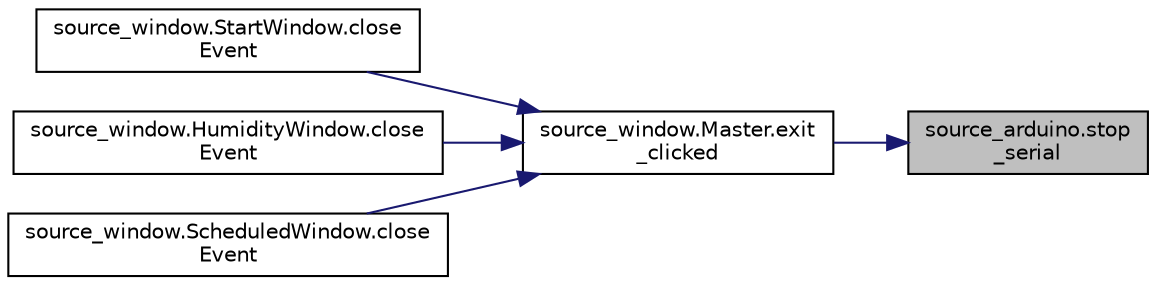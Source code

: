 digraph "source_arduino.stop_serial"
{
 // LATEX_PDF_SIZE
  edge [fontname="Helvetica",fontsize="10",labelfontname="Helvetica",labelfontsize="10"];
  node [fontname="Helvetica",fontsize="10",shape=record];
  rankdir="RL";
  Node1 [label="source_arduino.stop\l_serial",height=0.2,width=0.4,color="black", fillcolor="grey75", style="filled", fontcolor="black",tooltip="Stop the serial communication."];
  Node1 -> Node2 [dir="back",color="midnightblue",fontsize="10",style="solid",fontname="Helvetica"];
  Node2 [label="source_window.Master.exit\l_clicked",height=0.2,width=0.4,color="black", fillcolor="white", style="filled",URL="$classsource__window_1_1_master.html#ae44a0128e9e58287d6a475bf8d7bd0ba",tooltip="Called to exit the Application."];
  Node2 -> Node3 [dir="back",color="midnightblue",fontsize="10",style="solid",fontname="Helvetica"];
  Node3 [label="source_window.StartWindow.close\lEvent",height=0.2,width=0.4,color="black", fillcolor="white", style="filled",URL="$classsource__window_1_1_start_window.html#a4eb7b7d2d126d3dad5e90a7d7c390b3a",tooltip="Handler for the Close button."];
  Node2 -> Node4 [dir="back",color="midnightblue",fontsize="10",style="solid",fontname="Helvetica"];
  Node4 [label="source_window.HumidityWindow.close\lEvent",height=0.2,width=0.4,color="black", fillcolor="white", style="filled",URL="$classsource__window_1_1_humidity_window.html#a6d757766ce698316e573719f8c48c17b",tooltip="Handler for the Close button."];
  Node2 -> Node5 [dir="back",color="midnightblue",fontsize="10",style="solid",fontname="Helvetica"];
  Node5 [label="source_window.ScheduledWindow.close\lEvent",height=0.2,width=0.4,color="black", fillcolor="white", style="filled",URL="$classsource__window_1_1_scheduled_window.html#a783a60f776e72bd3362e8770f9781f4d",tooltip="Handler for the Close button."];
}
